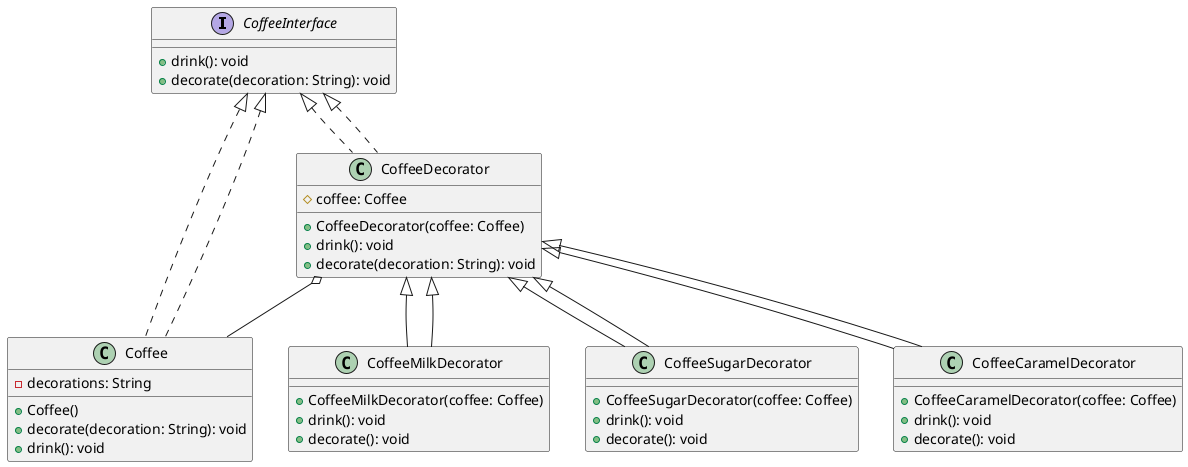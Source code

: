 @startuml Decorator
interface CoffeeInterface {
    +drink(): void
    +decorate(decoration: String): void
}

class Coffee implements CoffeeInterface {
    -decorations: String
    +Coffee()
    +decorate(decoration: String): void
    +drink(): void
}

class CoffeeDecorator implements CoffeeInterface {
    #coffee: Coffee
    +CoffeeDecorator(coffee: Coffee)
    +drink(): void
    +decorate(decoration: String): void
}

class CoffeeMilkDecorator extends CoffeeDecorator {
    +CoffeeMilkDecorator(coffee: Coffee)
    +drink(): void
    +decorate(): void
}

class CoffeeSugarDecorator extends CoffeeDecorator {
    +CoffeeSugarDecorator(coffee: Coffee)
    +drink(): void
    +decorate(): void
}

class CoffeeCaramelDecorator extends CoffeeDecorator {
    +CoffeeCaramelDecorator(coffee: Coffee)
    +drink(): void
    +decorate(): void
}

CoffeeInterface <|.. Coffee
CoffeeInterface <|.. CoffeeDecorator
CoffeeDecorator o-- Coffee
CoffeeDecorator <|-- CoffeeMilkDecorator
CoffeeDecorator <|-- CoffeeSugarDecorator
CoffeeDecorator <|-- CoffeeCaramelDecorator
@enduml
